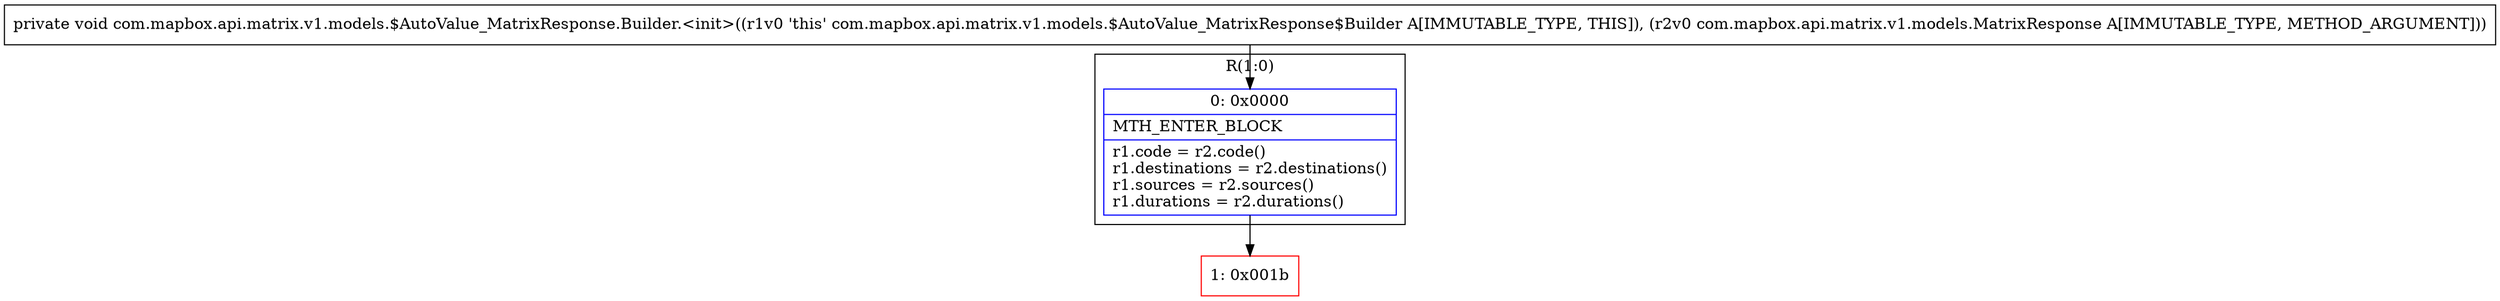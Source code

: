 digraph "CFG forcom.mapbox.api.matrix.v1.models.$AutoValue_MatrixResponse.Builder.\<init\>(Lcom\/mapbox\/api\/matrix\/v1\/models\/MatrixResponse;)V" {
subgraph cluster_Region_2090337951 {
label = "R(1:0)";
node [shape=record,color=blue];
Node_0 [shape=record,label="{0\:\ 0x0000|MTH_ENTER_BLOCK\l|r1.code = r2.code()\lr1.destinations = r2.destinations()\lr1.sources = r2.sources()\lr1.durations = r2.durations()\l}"];
}
Node_1 [shape=record,color=red,label="{1\:\ 0x001b}"];
MethodNode[shape=record,label="{private void com.mapbox.api.matrix.v1.models.$AutoValue_MatrixResponse.Builder.\<init\>((r1v0 'this' com.mapbox.api.matrix.v1.models.$AutoValue_MatrixResponse$Builder A[IMMUTABLE_TYPE, THIS]), (r2v0 com.mapbox.api.matrix.v1.models.MatrixResponse A[IMMUTABLE_TYPE, METHOD_ARGUMENT])) }"];
MethodNode -> Node_0;
Node_0 -> Node_1;
}


